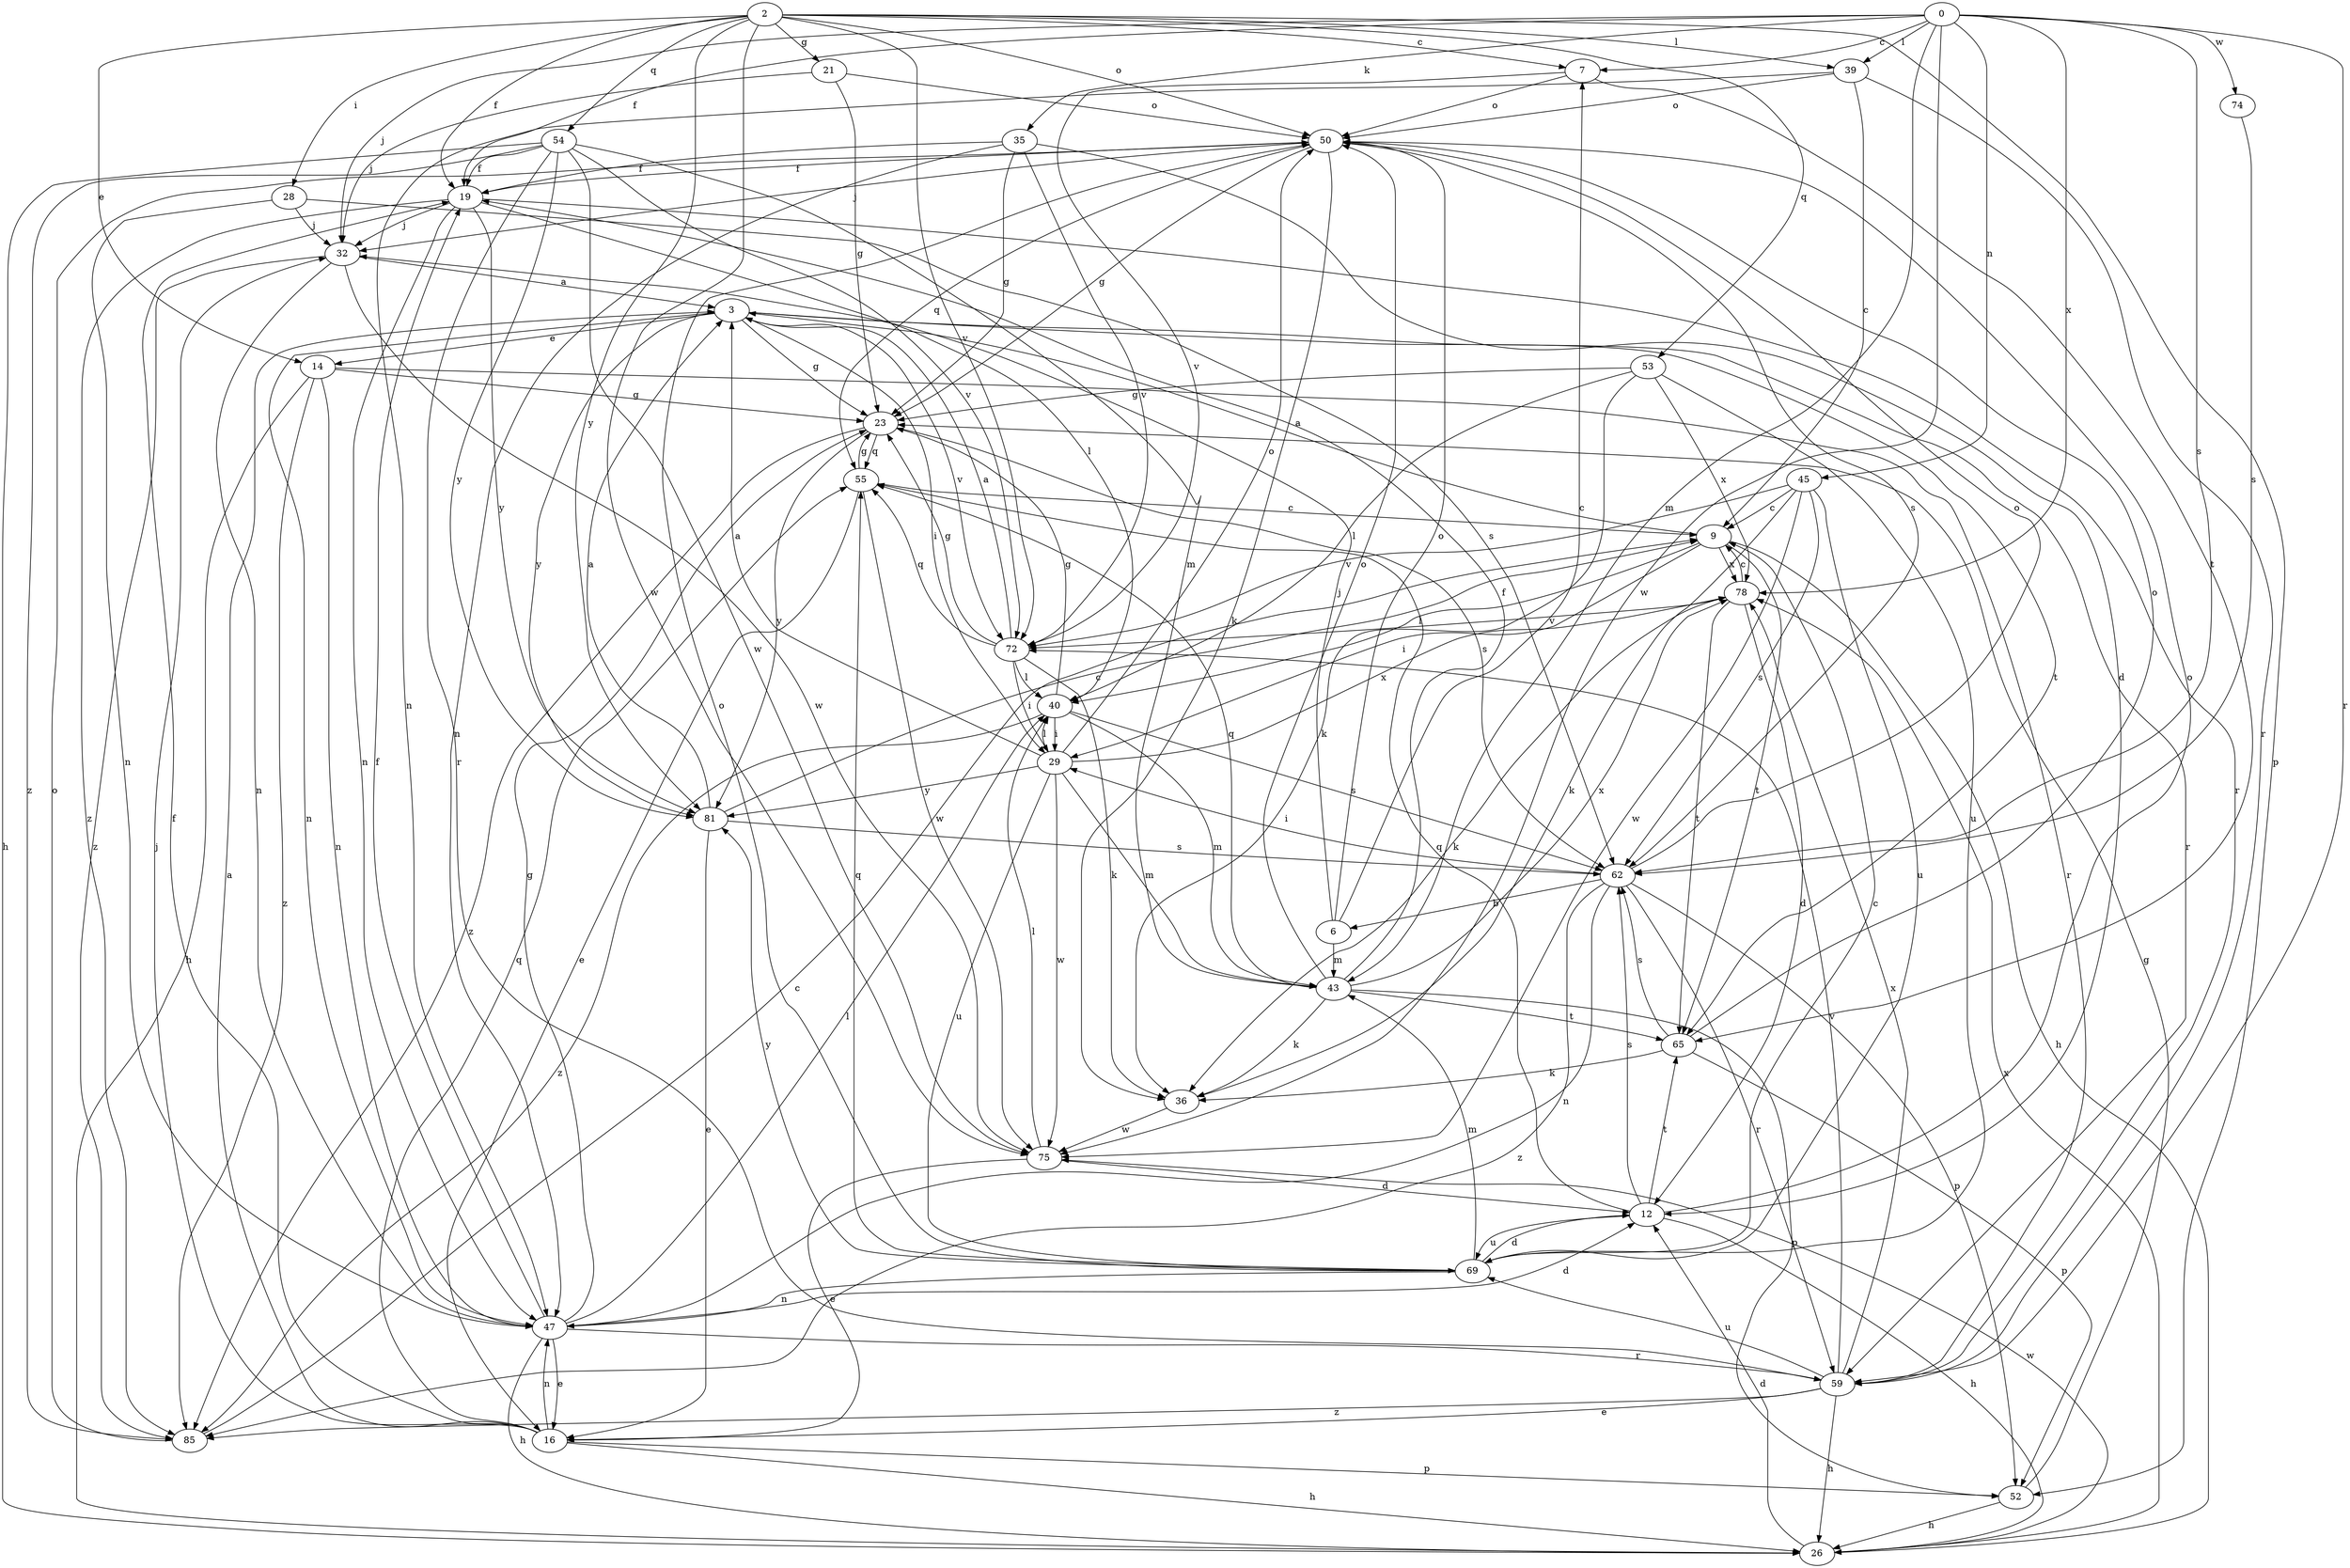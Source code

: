 strict digraph  {
0;
2;
3;
6;
7;
9;
12;
14;
16;
19;
21;
23;
26;
28;
29;
32;
35;
36;
39;
40;
43;
45;
47;
50;
52;
53;
54;
55;
59;
62;
65;
69;
72;
74;
75;
78;
81;
85;
0 -> 7  [label=c];
0 -> 19  [label=f];
0 -> 32  [label=j];
0 -> 35  [label=k];
0 -> 39  [label=l];
0 -> 43  [label=m];
0 -> 45  [label=n];
0 -> 59  [label=r];
0 -> 62  [label=s];
0 -> 74  [label=w];
0 -> 75  [label=w];
0 -> 78  [label=x];
2 -> 7  [label=c];
2 -> 14  [label=e];
2 -> 19  [label=f];
2 -> 21  [label=g];
2 -> 28  [label=i];
2 -> 39  [label=l];
2 -> 50  [label=o];
2 -> 52  [label=p];
2 -> 53  [label=q];
2 -> 54  [label=q];
2 -> 72  [label=v];
2 -> 75  [label=w];
2 -> 81  [label=y];
3 -> 14  [label=e];
3 -> 23  [label=g];
3 -> 29  [label=i];
3 -> 47  [label=n];
3 -> 59  [label=r];
3 -> 65  [label=t];
3 -> 72  [label=v];
3 -> 81  [label=y];
6 -> 7  [label=c];
6 -> 32  [label=j];
6 -> 43  [label=m];
6 -> 50  [label=o];
7 -> 50  [label=o];
7 -> 65  [label=t];
7 -> 72  [label=v];
9 -> 3  [label=a];
9 -> 26  [label=h];
9 -> 29  [label=i];
9 -> 40  [label=l];
9 -> 65  [label=t];
9 -> 78  [label=x];
12 -> 26  [label=h];
12 -> 50  [label=o];
12 -> 55  [label=q];
12 -> 62  [label=s];
12 -> 65  [label=t];
12 -> 69  [label=u];
14 -> 23  [label=g];
14 -> 26  [label=h];
14 -> 47  [label=n];
14 -> 59  [label=r];
14 -> 85  [label=z];
16 -> 3  [label=a];
16 -> 19  [label=f];
16 -> 26  [label=h];
16 -> 32  [label=j];
16 -> 47  [label=n];
16 -> 52  [label=p];
16 -> 55  [label=q];
19 -> 32  [label=j];
19 -> 40  [label=l];
19 -> 47  [label=n];
19 -> 59  [label=r];
19 -> 81  [label=y];
19 -> 85  [label=z];
21 -> 23  [label=g];
21 -> 32  [label=j];
21 -> 50  [label=o];
23 -> 55  [label=q];
23 -> 62  [label=s];
23 -> 81  [label=y];
23 -> 85  [label=z];
26 -> 12  [label=d];
26 -> 75  [label=w];
26 -> 78  [label=x];
28 -> 32  [label=j];
28 -> 47  [label=n];
28 -> 62  [label=s];
29 -> 3  [label=a];
29 -> 40  [label=l];
29 -> 43  [label=m];
29 -> 50  [label=o];
29 -> 69  [label=u];
29 -> 75  [label=w];
29 -> 78  [label=x];
29 -> 81  [label=y];
32 -> 3  [label=a];
32 -> 47  [label=n];
32 -> 75  [label=w];
32 -> 85  [label=z];
35 -> 12  [label=d];
35 -> 19  [label=f];
35 -> 23  [label=g];
35 -> 47  [label=n];
35 -> 72  [label=v];
36 -> 75  [label=w];
39 -> 9  [label=c];
39 -> 47  [label=n];
39 -> 50  [label=o];
39 -> 59  [label=r];
40 -> 23  [label=g];
40 -> 29  [label=i];
40 -> 43  [label=m];
40 -> 62  [label=s];
40 -> 85  [label=z];
43 -> 19  [label=f];
43 -> 36  [label=k];
43 -> 50  [label=o];
43 -> 52  [label=p];
43 -> 55  [label=q];
43 -> 65  [label=t];
43 -> 78  [label=x];
45 -> 9  [label=c];
45 -> 36  [label=k];
45 -> 62  [label=s];
45 -> 69  [label=u];
45 -> 72  [label=v];
45 -> 75  [label=w];
47 -> 12  [label=d];
47 -> 16  [label=e];
47 -> 19  [label=f];
47 -> 23  [label=g];
47 -> 26  [label=h];
47 -> 40  [label=l];
47 -> 59  [label=r];
50 -> 19  [label=f];
50 -> 23  [label=g];
50 -> 32  [label=j];
50 -> 36  [label=k];
50 -> 55  [label=q];
50 -> 62  [label=s];
52 -> 23  [label=g];
52 -> 26  [label=h];
53 -> 23  [label=g];
53 -> 36  [label=k];
53 -> 40  [label=l];
53 -> 69  [label=u];
53 -> 78  [label=x];
54 -> 19  [label=f];
54 -> 26  [label=h];
54 -> 43  [label=m];
54 -> 59  [label=r];
54 -> 72  [label=v];
54 -> 75  [label=w];
54 -> 81  [label=y];
54 -> 85  [label=z];
55 -> 9  [label=c];
55 -> 16  [label=e];
55 -> 23  [label=g];
55 -> 75  [label=w];
59 -> 16  [label=e];
59 -> 26  [label=h];
59 -> 69  [label=u];
59 -> 72  [label=v];
59 -> 78  [label=x];
59 -> 85  [label=z];
62 -> 6  [label=b];
62 -> 29  [label=i];
62 -> 47  [label=n];
62 -> 50  [label=o];
62 -> 52  [label=p];
62 -> 59  [label=r];
62 -> 85  [label=z];
65 -> 36  [label=k];
65 -> 50  [label=o];
65 -> 52  [label=p];
65 -> 62  [label=s];
69 -> 9  [label=c];
69 -> 12  [label=d];
69 -> 43  [label=m];
69 -> 47  [label=n];
69 -> 50  [label=o];
69 -> 55  [label=q];
69 -> 81  [label=y];
72 -> 3  [label=a];
72 -> 23  [label=g];
72 -> 29  [label=i];
72 -> 36  [label=k];
72 -> 40  [label=l];
72 -> 55  [label=q];
74 -> 62  [label=s];
75 -> 12  [label=d];
75 -> 16  [label=e];
75 -> 40  [label=l];
78 -> 9  [label=c];
78 -> 12  [label=d];
78 -> 36  [label=k];
78 -> 65  [label=t];
78 -> 72  [label=v];
81 -> 3  [label=a];
81 -> 9  [label=c];
81 -> 16  [label=e];
81 -> 62  [label=s];
85 -> 9  [label=c];
85 -> 50  [label=o];
}
